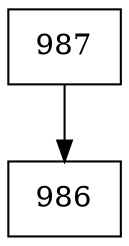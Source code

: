 digraph G {
  node [shape=record];
  node0 [label="{987}"];
  node0 -> node1;
  node1 [label="{986}"];
}
